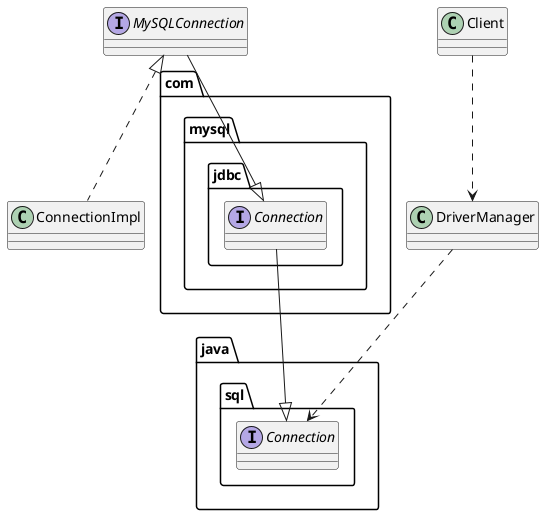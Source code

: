 @startuml
'https://plantuml.com/class-diagram

interface java.sql.Connection
interface com.mysql.jdbc.Connection
interface MySQLConnection
Class ConnectionImpl implements MySQLConnection
DriverManager ..> java.sql.Connection
Client ..> DriverManager

com.mysql.jdbc.Connection --|> java.sql.Connection
MySQLConnection --|>com.mysql.jdbc.Connection

@enduml